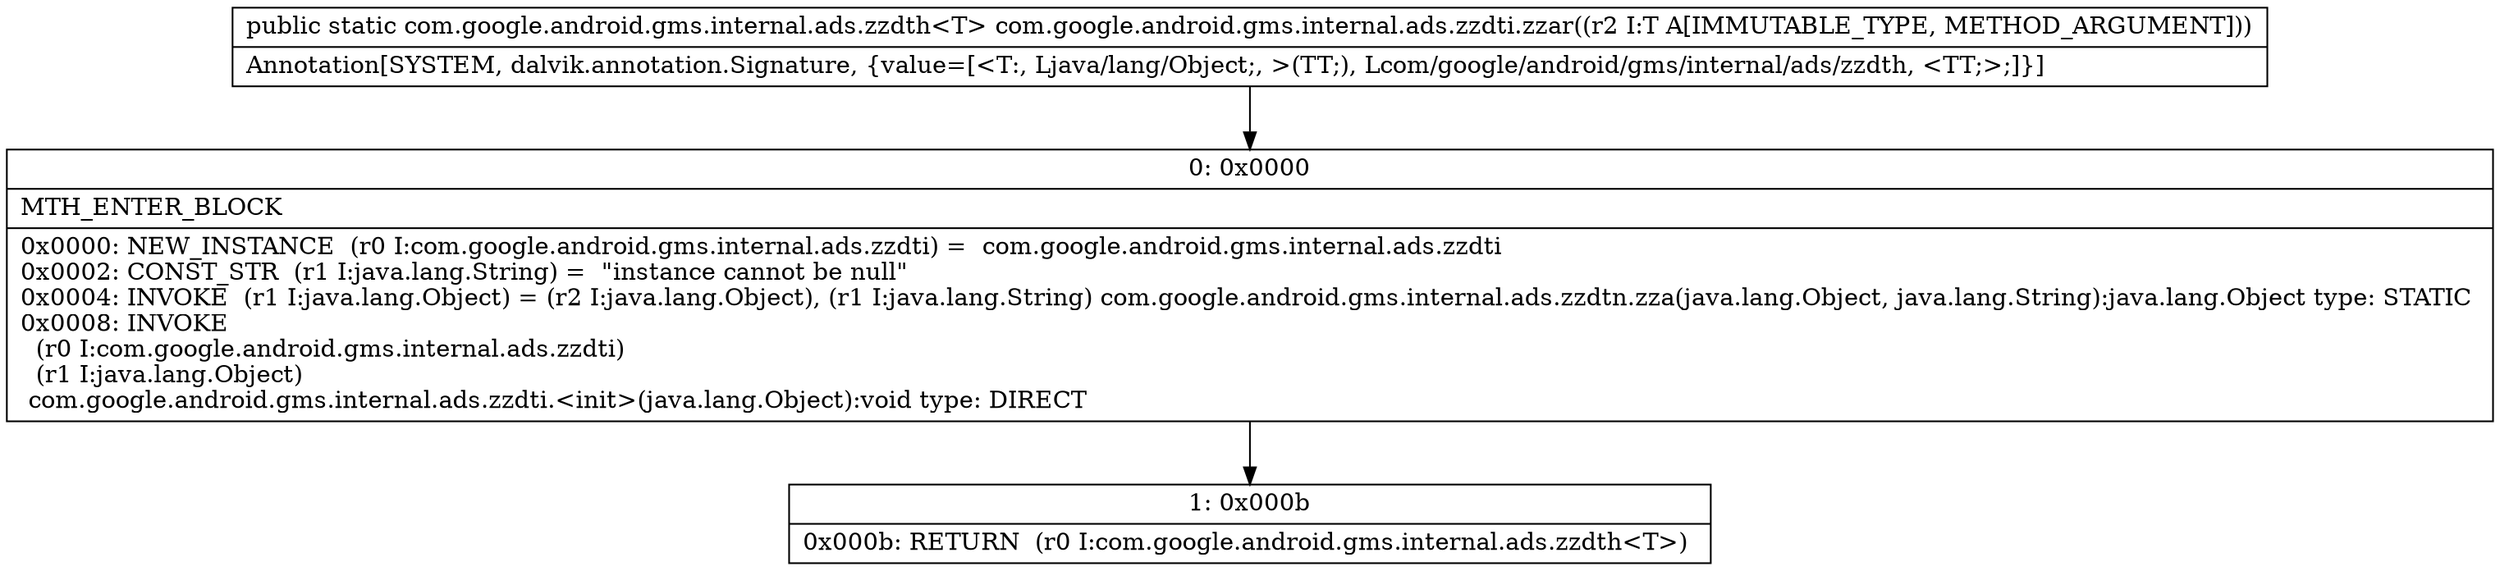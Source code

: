 digraph "CFG forcom.google.android.gms.internal.ads.zzdti.zzar(Ljava\/lang\/Object;)Lcom\/google\/android\/gms\/internal\/ads\/zzdth;" {
Node_0 [shape=record,label="{0\:\ 0x0000|MTH_ENTER_BLOCK\l|0x0000: NEW_INSTANCE  (r0 I:com.google.android.gms.internal.ads.zzdti) =  com.google.android.gms.internal.ads.zzdti \l0x0002: CONST_STR  (r1 I:java.lang.String) =  \"instance cannot be null\" \l0x0004: INVOKE  (r1 I:java.lang.Object) = (r2 I:java.lang.Object), (r1 I:java.lang.String) com.google.android.gms.internal.ads.zzdtn.zza(java.lang.Object, java.lang.String):java.lang.Object type: STATIC \l0x0008: INVOKE  \l  (r0 I:com.google.android.gms.internal.ads.zzdti)\l  (r1 I:java.lang.Object)\l com.google.android.gms.internal.ads.zzdti.\<init\>(java.lang.Object):void type: DIRECT \l}"];
Node_1 [shape=record,label="{1\:\ 0x000b|0x000b: RETURN  (r0 I:com.google.android.gms.internal.ads.zzdth\<T\>) \l}"];
MethodNode[shape=record,label="{public static com.google.android.gms.internal.ads.zzdth\<T\> com.google.android.gms.internal.ads.zzdti.zzar((r2 I:T A[IMMUTABLE_TYPE, METHOD_ARGUMENT]))  | Annotation[SYSTEM, dalvik.annotation.Signature, \{value=[\<T:, Ljava\/lang\/Object;, \>(TT;), Lcom\/google\/android\/gms\/internal\/ads\/zzdth, \<TT;\>;]\}]\l}"];
MethodNode -> Node_0;
Node_0 -> Node_1;
}


